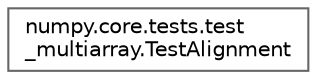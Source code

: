 digraph "Graphical Class Hierarchy"
{
 // LATEX_PDF_SIZE
  bgcolor="transparent";
  edge [fontname=Helvetica,fontsize=10,labelfontname=Helvetica,labelfontsize=10];
  node [fontname=Helvetica,fontsize=10,shape=box,height=0.2,width=0.4];
  rankdir="LR";
  Node0 [id="Node000000",label="numpy.core.tests.test\l_multiarray.TestAlignment",height=0.2,width=0.4,color="grey40", fillcolor="white", style="filled",URL="$d3/dbb/classnumpy_1_1core_1_1tests_1_1test__multiarray_1_1TestAlignment.html",tooltip=" "];
}
